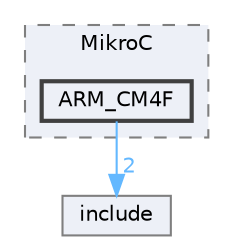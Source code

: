 digraph "D:/Projects/Raspberrypi_pico/pico_freertos_final/freertos_pico2/pico_freertos/FreeRTOS-Kernel/portable/MikroC/ARM_CM4F"
{
 // LATEX_PDF_SIZE
  bgcolor="transparent";
  edge [fontname=Helvetica,fontsize=10,labelfontname=Helvetica,labelfontsize=10];
  node [fontname=Helvetica,fontsize=10,shape=box,height=0.2,width=0.4];
  compound=true
  subgraph clusterdir_6d1f43174c9f3913e7c144d6cab4de6c {
    graph [ bgcolor="#edf0f7", pencolor="grey50", label="MikroC", fontname=Helvetica,fontsize=10 style="filled,dashed", URL="dir_6d1f43174c9f3913e7c144d6cab4de6c.html",tooltip=""]
  dir_aaf252090442007ce3693347e49dcf10 [label="ARM_CM4F", fillcolor="#edf0f7", color="grey25", style="filled,bold", URL="dir_aaf252090442007ce3693347e49dcf10.html",tooltip=""];
  }
  dir_c69ece34c3f150cb2c6f1098178b172a [label="include", fillcolor="#edf0f7", color="grey50", style="filled", URL="dir_c69ece34c3f150cb2c6f1098178b172a.html",tooltip=""];
  dir_aaf252090442007ce3693347e49dcf10->dir_c69ece34c3f150cb2c6f1098178b172a [headlabel="2", labeldistance=1.5 headhref="dir_000055_000125.html" href="dir_000055_000125.html" color="steelblue1" fontcolor="steelblue1"];
}
